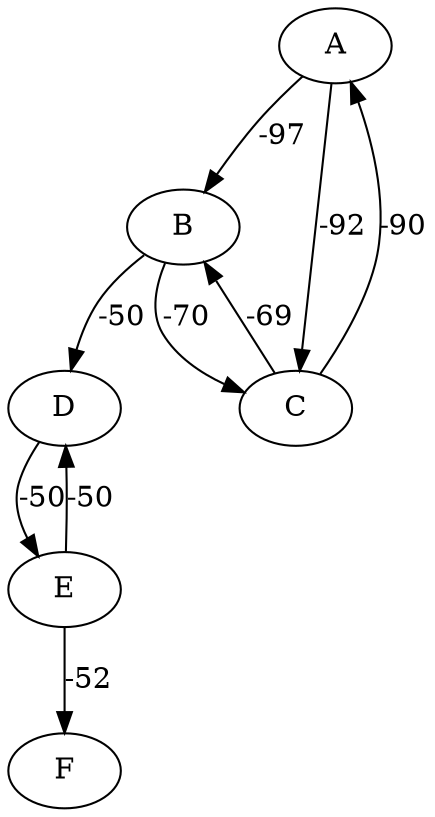 digraph{
    A -> B [label="-97"]
    A -> C [label="-92"]
    B -> C [label="-70"]
    B -> D [label="-50"]
    C -> A [label="-90"]
    C -> B [label="-69"]
    D -> E [label="-50"]
    E -> D [label="-50"]
    E -> F [label="-52"]

}
